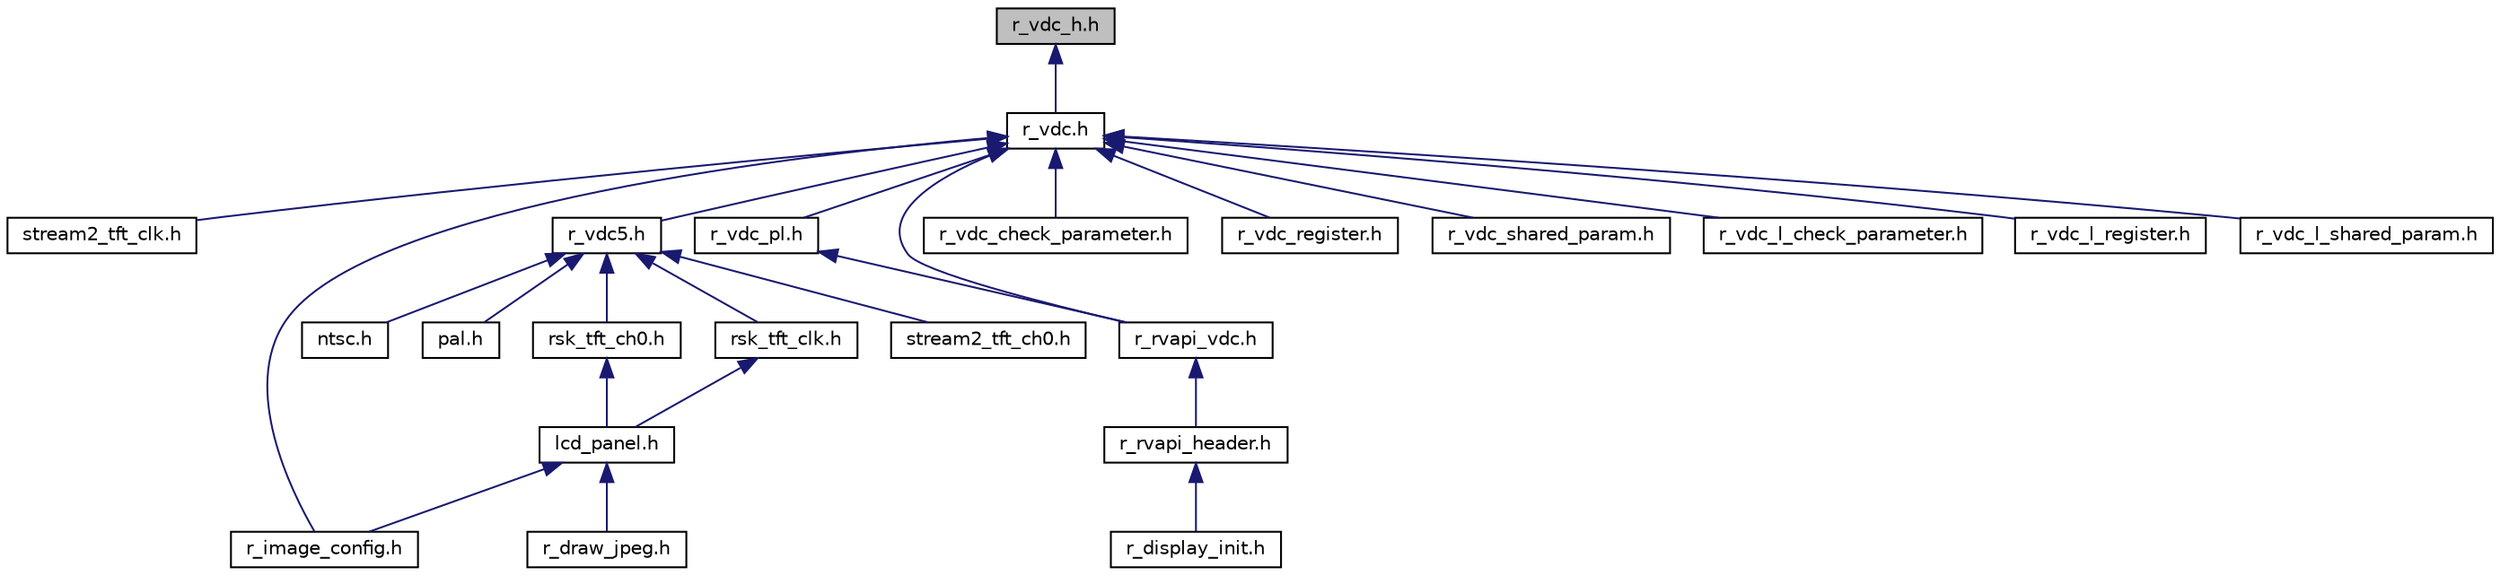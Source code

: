digraph "r_vdc_h.h"
{
 // LATEX_PDF_SIZE
  edge [fontname="Helvetica",fontsize="10",labelfontname="Helvetica",labelfontsize="10"];
  node [fontname="Helvetica",fontsize="10",shape=record];
  Node1 [label="r_vdc_h.h",height=0.2,width=0.4,color="black", fillcolor="grey75", style="filled", fontcolor="black",tooltip="VDC driver API definitions."];
  Node1 -> Node2 [dir="back",color="midnightblue",fontsize="10",style="solid",fontname="Helvetica"];
  Node2 [label="r_vdc.h",height=0.2,width=0.4,color="black", fillcolor="white", style="filled",URL="$da/db2/r__vdc_8h.html",tooltip="VDC driver API definitions."];
  Node2 -> Node3 [dir="back",color="midnightblue",fontsize="10",style="solid",fontname="Helvetica"];
  Node3 [label="stream2_tft_clk.h",height=0.2,width=0.4,color="black", fillcolor="white", style="filled",URL="$d5/d8c/stream2__tft__clk_8h.html",tooltip="Defines for VDC5 clock."];
  Node2 -> Node4 [dir="back",color="midnightblue",fontsize="10",style="solid",fontname="Helvetica"];
  Node4 [label="r_image_config.h",height=0.2,width=0.4,color="black", fillcolor="white", style="filled",URL="$de/de7/r__image__config_8h.html",tooltip=" "];
  Node2 -> Node5 [dir="back",color="midnightblue",fontsize="10",style="solid",fontname="Helvetica"];
  Node5 [label="r_vdc5.h",height=0.2,width=0.4,color="black", fillcolor="white", style="filled",URL="$d1/d1c/r__vdc5_8h.html",tooltip="VDC driver API definitions."];
  Node5 -> Node6 [dir="back",color="midnightblue",fontsize="10",style="solid",fontname="Helvetica"];
  Node6 [label="ntsc.h",height=0.2,width=0.4,color="black", fillcolor="white", style="filled",URL="$d2/d5a/ntsc_8h.html",tooltip="Camera for vdc5 definition header."];
  Node5 -> Node7 [dir="back",color="midnightblue",fontsize="10",style="solid",fontname="Helvetica"];
  Node7 [label="pal.h",height=0.2,width=0.4,color="black", fillcolor="white", style="filled",URL="$d9/d16/pal_8h.html",tooltip="Camera for vdc5 definition header."];
  Node5 -> Node8 [dir="back",color="midnightblue",fontsize="10",style="solid",fontname="Helvetica"];
  Node8 [label="rsk_tft_ch0.h",height=0.2,width=0.4,color="black", fillcolor="white", style="filled",URL="$d7/d70/rsk__tft__ch0_8h.html",tooltip="LCD panel for vdc5 channel 0 definition header."];
  Node8 -> Node9 [dir="back",color="midnightblue",fontsize="10",style="solid",fontname="Helvetica"];
  Node9 [label="lcd_panel.h",height=0.2,width=0.4,color="black", fillcolor="white", style="filled",URL="$dc/df4/lcd__panel_8h.html",tooltip=" "];
  Node9 -> Node10 [dir="back",color="midnightblue",fontsize="10",style="solid",fontname="Helvetica"];
  Node10 [label="r_draw_jpeg.h",height=0.2,width=0.4,color="black", fillcolor="white", style="filled",URL="$da/d4f/r__draw__jpeg_8h.html",tooltip=" "];
  Node9 -> Node4 [dir="back",color="midnightblue",fontsize="10",style="solid",fontname="Helvetica"];
  Node5 -> Node11 [dir="back",color="midnightblue",fontsize="10",style="solid",fontname="Helvetica"];
  Node11 [label="rsk_tft_clk.h",height=0.2,width=0.4,color="black", fillcolor="white", style="filled",URL="$db/d94/rsk__tft__clk_8h.html",tooltip="Defines for VDC5 clock."];
  Node11 -> Node9 [dir="back",color="midnightblue",fontsize="10",style="solid",fontname="Helvetica"];
  Node5 -> Node12 [dir="back",color="midnightblue",fontsize="10",style="solid",fontname="Helvetica"];
  Node12 [label="stream2_tft_ch0.h",height=0.2,width=0.4,color="black", fillcolor="white", style="filled",URL="$db/ddf/stream2__tft__ch0_8h.html",tooltip=" "];
  Node2 -> Node13 [dir="back",color="midnightblue",fontsize="10",style="solid",fontname="Helvetica"];
  Node13 [label="r_vdc_pl.h",height=0.2,width=0.4,color="black", fillcolor="white", style="filled",URL="$d3/d8b/r__vdc__pl_8h.html",tooltip=" "];
  Node13 -> Node14 [dir="back",color="midnightblue",fontsize="10",style="solid",fontname="Helvetica"];
  Node14 [label="r_rvapi_vdc.h",height=0.2,width=0.4,color="black", fillcolor="white", style="filled",URL="$d1/da2/r__rvapi__vdc_8h.html",tooltip=" "];
  Node14 -> Node15 [dir="back",color="midnightblue",fontsize="10",style="solid",fontname="Helvetica"];
  Node15 [label="r_rvapi_header.h",height=0.2,width=0.4,color="black", fillcolor="white", style="filled",URL="$d6/d26/r__rvapi__header_8h.html",tooltip=" "];
  Node15 -> Node16 [dir="back",color="midnightblue",fontsize="10",style="solid",fontname="Helvetica"];
  Node16 [label="r_display_init.h",height=0.2,width=0.4,color="black", fillcolor="white", style="filled",URL="$dc/d3e/r__display__init_8h.html",tooltip=" "];
  Node2 -> Node17 [dir="back",color="midnightblue",fontsize="10",style="solid",fontname="Helvetica"];
  Node17 [label="r_vdc_check_parameter.h",height=0.2,width=0.4,color="black", fillcolor="white", style="filled",URL="$d3/d2e/r__vdc__check__parameter_8h.html",tooltip="VDC driver parameter check definitions."];
  Node2 -> Node18 [dir="back",color="midnightblue",fontsize="10",style="solid",fontname="Helvetica"];
  Node18 [label="r_vdc_register.h",height=0.2,width=0.4,color="black", fillcolor="white", style="filled",URL="$df/dcb/r__vdc__register_8h.html",tooltip="VDC driver register setup definitions."];
  Node2 -> Node19 [dir="back",color="midnightblue",fontsize="10",style="solid",fontname="Helvetica"];
  Node19 [label="r_vdc_shared_param.h",height=0.2,width=0.4,color="black", fillcolor="white", style="filled",URL="$dd/d00/r__vdc__shared__param_8h.html",tooltip="VDC driver shared parameter definitions."];
  Node2 -> Node20 [dir="back",color="midnightblue",fontsize="10",style="solid",fontname="Helvetica"];
  Node20 [label="r_vdc_l_check_parameter.h",height=0.2,width=0.4,color="black", fillcolor="white", style="filled",URL="$de/d5e/r__vdc__l__check__parameter_8h.html",tooltip="RZ/A1L VDC driver parameter check definitions."];
  Node2 -> Node21 [dir="back",color="midnightblue",fontsize="10",style="solid",fontname="Helvetica"];
  Node21 [label="r_vdc_l_register.h",height=0.2,width=0.4,color="black", fillcolor="white", style="filled",URL="$d7/d5a/r__vdc__l__register_8h.html",tooltip="RZ/A1L VDC driver register setup definitions."];
  Node2 -> Node22 [dir="back",color="midnightblue",fontsize="10",style="solid",fontname="Helvetica"];
  Node22 [label="r_vdc_l_shared_param.h",height=0.2,width=0.4,color="black", fillcolor="white", style="filled",URL="$d2/d3f/r__vdc__l__shared__param_8h.html",tooltip="RZ/A1L VDC driver shared parameter definitions."];
  Node2 -> Node14 [dir="back",color="midnightblue",fontsize="10",style="solid",fontname="Helvetica"];
}
